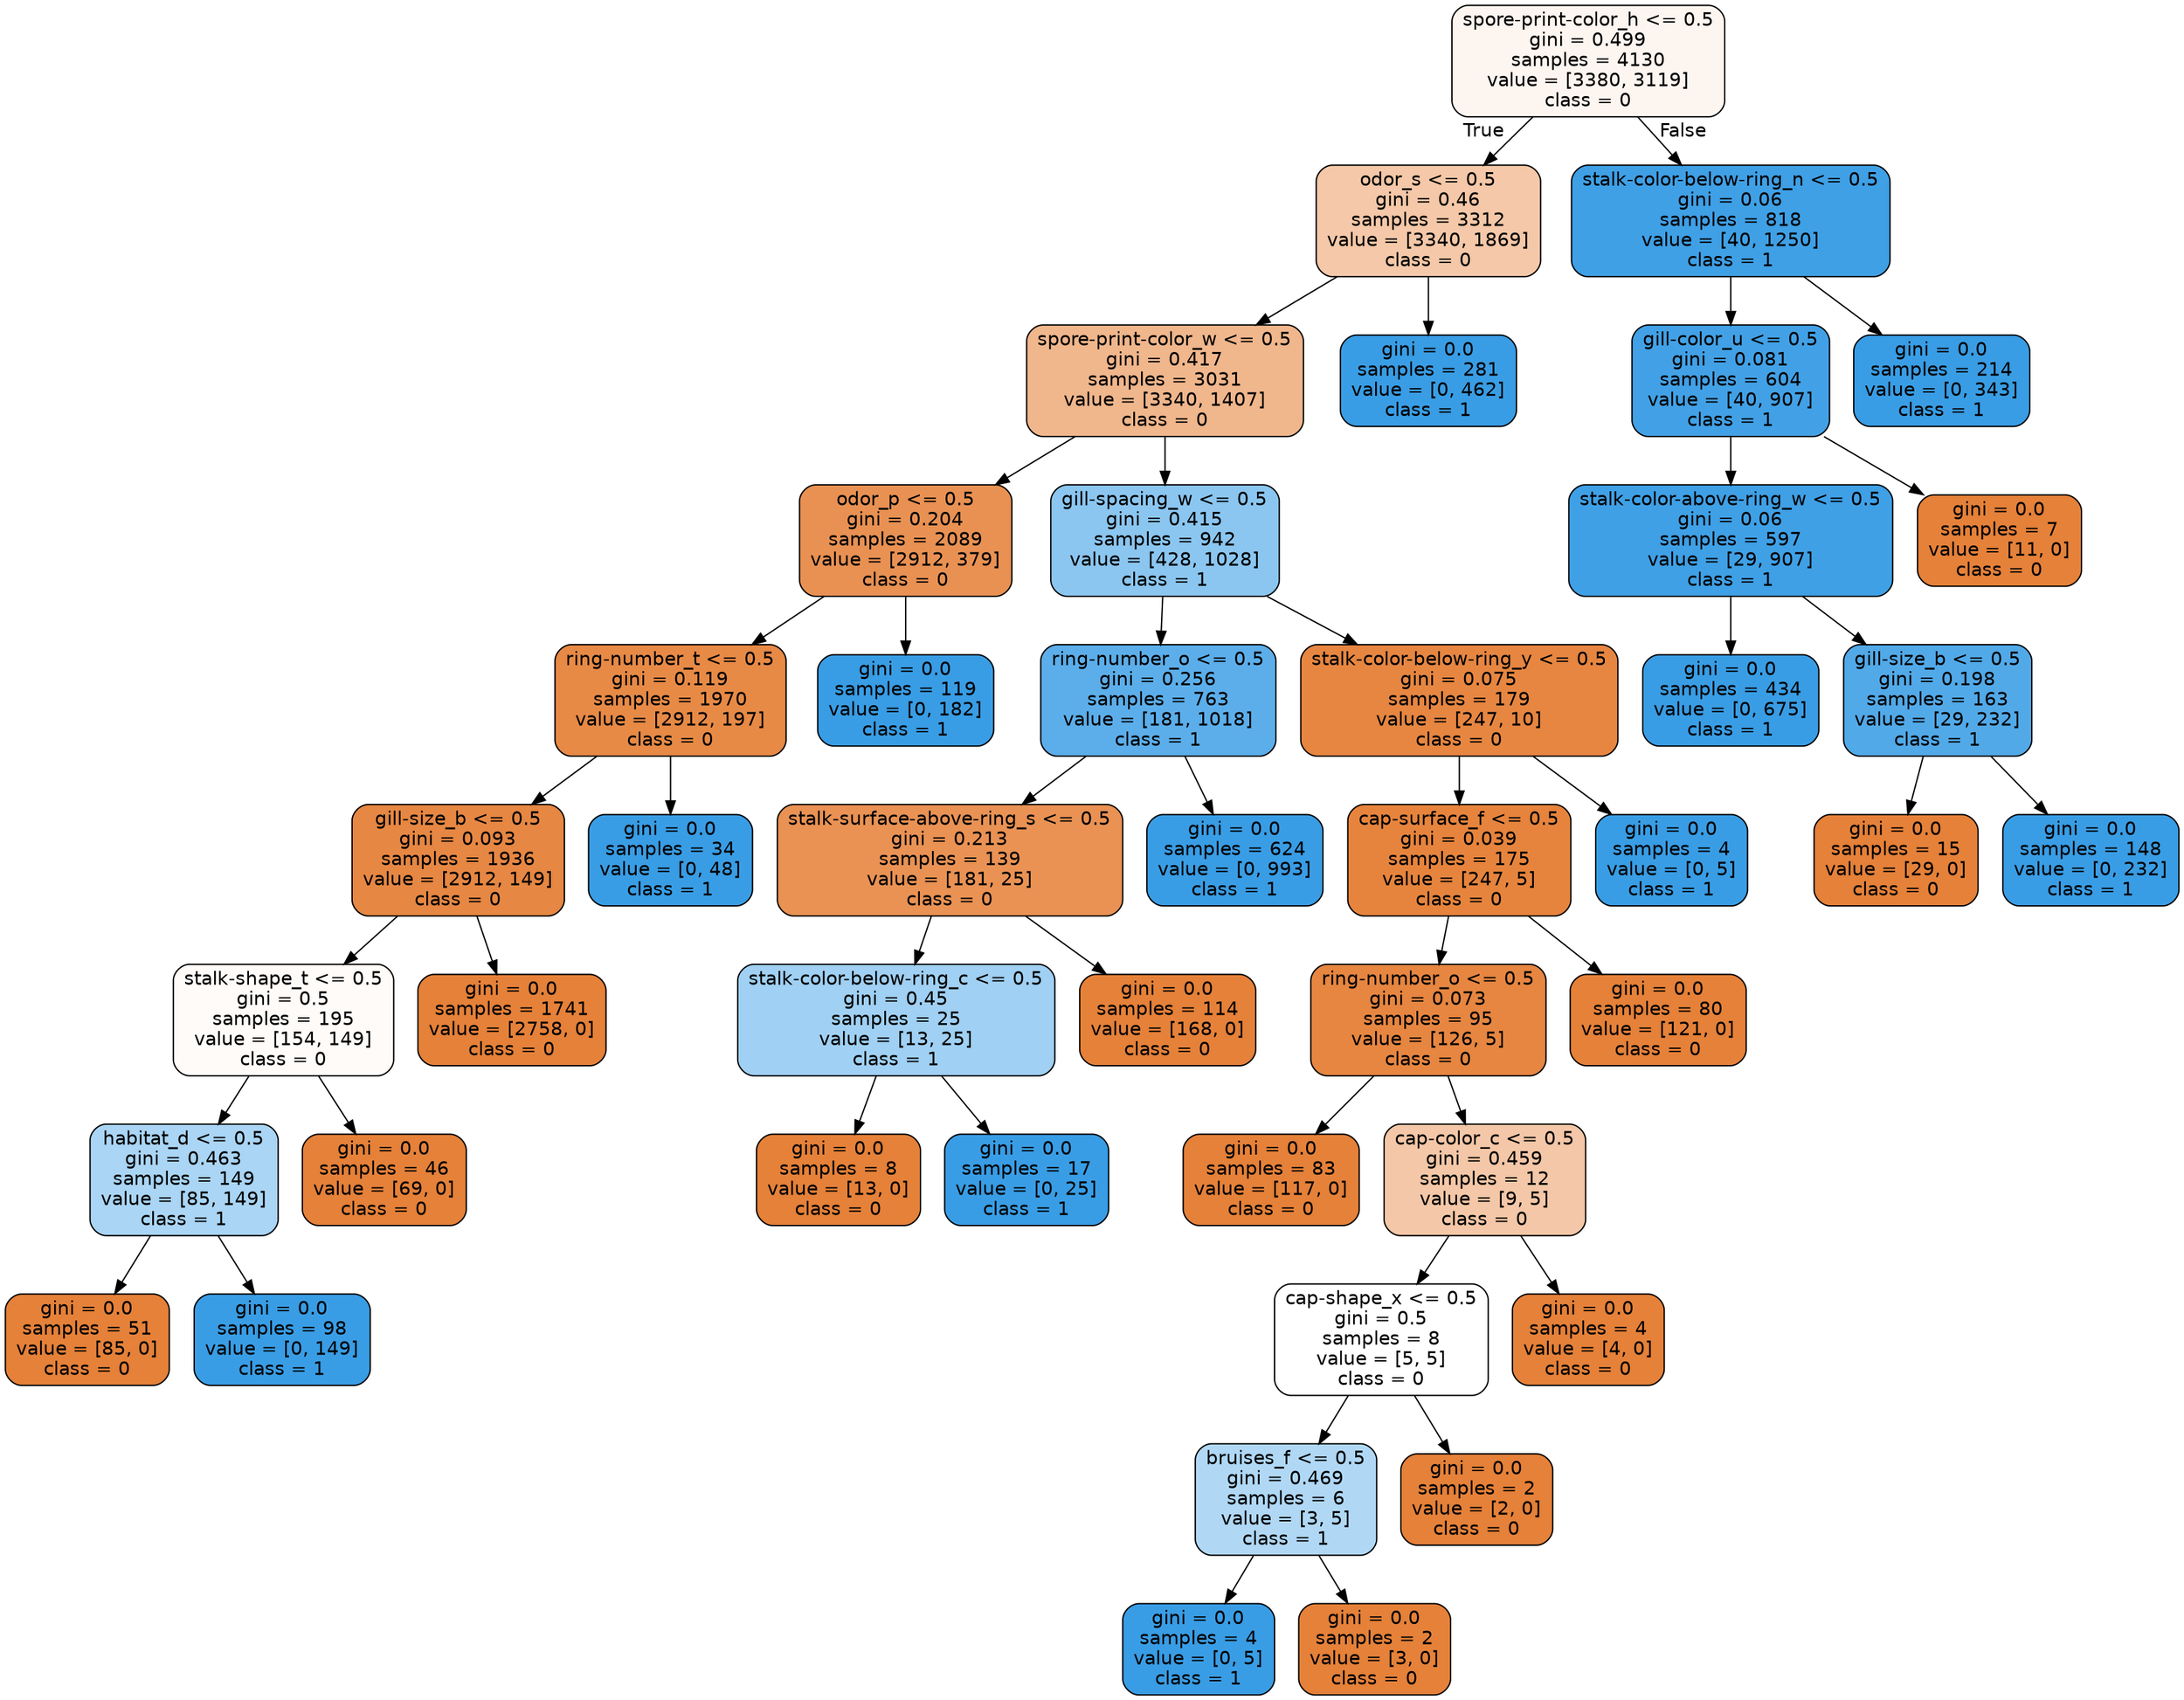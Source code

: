 digraph Tree {
node [shape=box, style="filled, rounded", color="black", fontname="helvetica"] ;
edge [fontname="helvetica"] ;
0 [label="spore-print-color_h <= 0.5\ngini = 0.499\nsamples = 4130\nvalue = [3380, 3119]\nclass = 0", fillcolor="#fdf5f0"] ;
1 [label="odor_s <= 0.5\ngini = 0.46\nsamples = 3312\nvalue = [3340, 1869]\nclass = 0", fillcolor="#f4c8a8"] ;
0 -> 1 [labeldistance=2.5, labelangle=45, headlabel="True"] ;
2 [label="spore-print-color_w <= 0.5\ngini = 0.417\nsamples = 3031\nvalue = [3340, 1407]\nclass = 0", fillcolor="#f0b68c"] ;
1 -> 2 ;
3 [label="odor_p <= 0.5\ngini = 0.204\nsamples = 2089\nvalue = [2912, 379]\nclass = 0", fillcolor="#e89153"] ;
2 -> 3 ;
4 [label="ring-number_t <= 0.5\ngini = 0.119\nsamples = 1970\nvalue = [2912, 197]\nclass = 0", fillcolor="#e78a46"] ;
3 -> 4 ;
5 [label="gill-size_b <= 0.5\ngini = 0.093\nsamples = 1936\nvalue = [2912, 149]\nclass = 0", fillcolor="#e68743"] ;
4 -> 5 ;
6 [label="stalk-shape_t <= 0.5\ngini = 0.5\nsamples = 195\nvalue = [154, 149]\nclass = 0", fillcolor="#fefbf9"] ;
5 -> 6 ;
7 [label="habitat_d <= 0.5\ngini = 0.463\nsamples = 149\nvalue = [85, 149]\nclass = 1", fillcolor="#aad5f4"] ;
6 -> 7 ;
8 [label="gini = 0.0\nsamples = 51\nvalue = [85, 0]\nclass = 0", fillcolor="#e58139"] ;
7 -> 8 ;
9 [label="gini = 0.0\nsamples = 98\nvalue = [0, 149]\nclass = 1", fillcolor="#399de5"] ;
7 -> 9 ;
10 [label="gini = 0.0\nsamples = 46\nvalue = [69, 0]\nclass = 0", fillcolor="#e58139"] ;
6 -> 10 ;
11 [label="gini = 0.0\nsamples = 1741\nvalue = [2758, 0]\nclass = 0", fillcolor="#e58139"] ;
5 -> 11 ;
12 [label="gini = 0.0\nsamples = 34\nvalue = [0, 48]\nclass = 1", fillcolor="#399de5"] ;
4 -> 12 ;
13 [label="gini = 0.0\nsamples = 119\nvalue = [0, 182]\nclass = 1", fillcolor="#399de5"] ;
3 -> 13 ;
14 [label="gill-spacing_w <= 0.5\ngini = 0.415\nsamples = 942\nvalue = [428, 1028]\nclass = 1", fillcolor="#8bc6f0"] ;
2 -> 14 ;
15 [label="ring-number_o <= 0.5\ngini = 0.256\nsamples = 763\nvalue = [181, 1018]\nclass = 1", fillcolor="#5caeea"] ;
14 -> 15 ;
16 [label="stalk-surface-above-ring_s <= 0.5\ngini = 0.213\nsamples = 139\nvalue = [181, 25]\nclass = 0", fillcolor="#e99254"] ;
15 -> 16 ;
17 [label="stalk-color-below-ring_c <= 0.5\ngini = 0.45\nsamples = 25\nvalue = [13, 25]\nclass = 1", fillcolor="#a0d0f3"] ;
16 -> 17 ;
18 [label="gini = 0.0\nsamples = 8\nvalue = [13, 0]\nclass = 0", fillcolor="#e58139"] ;
17 -> 18 ;
19 [label="gini = 0.0\nsamples = 17\nvalue = [0, 25]\nclass = 1", fillcolor="#399de5"] ;
17 -> 19 ;
20 [label="gini = 0.0\nsamples = 114\nvalue = [168, 0]\nclass = 0", fillcolor="#e58139"] ;
16 -> 20 ;
21 [label="gini = 0.0\nsamples = 624\nvalue = [0, 993]\nclass = 1", fillcolor="#399de5"] ;
15 -> 21 ;
22 [label="stalk-color-below-ring_y <= 0.5\ngini = 0.075\nsamples = 179\nvalue = [247, 10]\nclass = 0", fillcolor="#e68641"] ;
14 -> 22 ;
23 [label="cap-surface_f <= 0.5\ngini = 0.039\nsamples = 175\nvalue = [247, 5]\nclass = 0", fillcolor="#e6843d"] ;
22 -> 23 ;
24 [label="ring-number_o <= 0.5\ngini = 0.073\nsamples = 95\nvalue = [126, 5]\nclass = 0", fillcolor="#e68641"] ;
23 -> 24 ;
25 [label="gini = 0.0\nsamples = 83\nvalue = [117, 0]\nclass = 0", fillcolor="#e58139"] ;
24 -> 25 ;
26 [label="cap-color_c <= 0.5\ngini = 0.459\nsamples = 12\nvalue = [9, 5]\nclass = 0", fillcolor="#f3c7a7"] ;
24 -> 26 ;
27 [label="cap-shape_x <= 0.5\ngini = 0.5\nsamples = 8\nvalue = [5, 5]\nclass = 0", fillcolor="#ffffff"] ;
26 -> 27 ;
28 [label="bruises_f <= 0.5\ngini = 0.469\nsamples = 6\nvalue = [3, 5]\nclass = 1", fillcolor="#b0d8f5"] ;
27 -> 28 ;
29 [label="gini = 0.0\nsamples = 4\nvalue = [0, 5]\nclass = 1", fillcolor="#399de5"] ;
28 -> 29 ;
30 [label="gini = 0.0\nsamples = 2\nvalue = [3, 0]\nclass = 0", fillcolor="#e58139"] ;
28 -> 30 ;
31 [label="gini = 0.0\nsamples = 2\nvalue = [2, 0]\nclass = 0", fillcolor="#e58139"] ;
27 -> 31 ;
32 [label="gini = 0.0\nsamples = 4\nvalue = [4, 0]\nclass = 0", fillcolor="#e58139"] ;
26 -> 32 ;
33 [label="gini = 0.0\nsamples = 80\nvalue = [121, 0]\nclass = 0", fillcolor="#e58139"] ;
23 -> 33 ;
34 [label="gini = 0.0\nsamples = 4\nvalue = [0, 5]\nclass = 1", fillcolor="#399de5"] ;
22 -> 34 ;
35 [label="gini = 0.0\nsamples = 281\nvalue = [0, 462]\nclass = 1", fillcolor="#399de5"] ;
1 -> 35 ;
36 [label="stalk-color-below-ring_n <= 0.5\ngini = 0.06\nsamples = 818\nvalue = [40, 1250]\nclass = 1", fillcolor="#3fa0e6"] ;
0 -> 36 [labeldistance=2.5, labelangle=-45, headlabel="False"] ;
37 [label="gill-color_u <= 0.5\ngini = 0.081\nsamples = 604\nvalue = [40, 907]\nclass = 1", fillcolor="#42a1e6"] ;
36 -> 37 ;
38 [label="stalk-color-above-ring_w <= 0.5\ngini = 0.06\nsamples = 597\nvalue = [29, 907]\nclass = 1", fillcolor="#3fa0e6"] ;
37 -> 38 ;
39 [label="gini = 0.0\nsamples = 434\nvalue = [0, 675]\nclass = 1", fillcolor="#399de5"] ;
38 -> 39 ;
40 [label="gill-size_b <= 0.5\ngini = 0.198\nsamples = 163\nvalue = [29, 232]\nclass = 1", fillcolor="#52a9e8"] ;
38 -> 40 ;
41 [label="gini = 0.0\nsamples = 15\nvalue = [29, 0]\nclass = 0", fillcolor="#e58139"] ;
40 -> 41 ;
42 [label="gini = 0.0\nsamples = 148\nvalue = [0, 232]\nclass = 1", fillcolor="#399de5"] ;
40 -> 42 ;
43 [label="gini = 0.0\nsamples = 7\nvalue = [11, 0]\nclass = 0", fillcolor="#e58139"] ;
37 -> 43 ;
44 [label="gini = 0.0\nsamples = 214\nvalue = [0, 343]\nclass = 1", fillcolor="#399de5"] ;
36 -> 44 ;
}